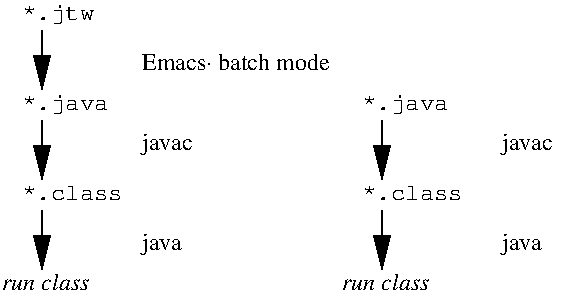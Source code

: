 #FIG 3.2  Produced by xfig version 3.2.5c
Landscape
Center
Inches
Letter  
100.00
Single
-2
1200 2
2 1 0 1 0 7 50 -1 -1 0.000 0 0 -1 0 1 2
	1 1 1.00 120.00 240.00
	 3300 3600 3300 3150
2 1 0 1 0 7 50 -1 -1 0.000 0 0 -1 0 1 2
	1 1 1.00 120.00 240.00
	 5850 3600 5850 3150
2 1 0 1 0 7 50 -1 -1 0.000 0 0 -1 0 1 2
	1 1 1.00 120.00 240.00
	 3300 4275 3300 3825
2 1 0 1 0 7 50 -1 -1 0.000 0 0 -1 0 1 2
	1 1 1.00 120.00 240.00
	 3300 2925 3300 2475
2 1 0 1 0 7 50 -1 -1 0.000 0 0 -1 0 1 2
	1 1 1.00 120.00 240.00
	 5850 4275 5850 3825
4 0 0 50 -1 5 12 0.0000 0 150 630 3150 3750 *.class\001
4 0 0 50 -1 5 12 0.0000 0 150 630 5700 3750 *.class\001
4 0 0 50 -1 3 12 0.0000 0 135 810 3000 4425 run class\001
4 0 0 50 -1 5 12 0.0000 0 165 540 3150 3075 *.java\001
4 0 0 50 -1 5 12 0.0000 0 165 450 3150 2400 *.jtw\001
4 0 0 50 -1 1 12 0.0000 0 150 1530 4050 2775 Emacs\264 batch mode\001
4 0 0 50 -1 1 12 0.0000 0 150 450 4050 3375 javac\001
4 0 0 50 -1 1 12 0.0000 0 150 360 4050 4125 java\001
4 0 0 50 -1 3 12 0.0000 0 135 810 5550 4425 run class\001
4 0 0 50 -1 5 12 0.0000 0 165 540 5700 3075 *.java\001
4 0 0 50 -1 1 12 0.0000 0 150 450 6750 3375 javac\001
4 0 0 50 -1 1 12 0.0000 0 150 360 6750 4125 java\001
